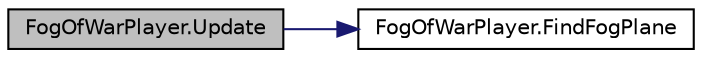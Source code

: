 digraph "FogOfWarPlayer.Update"
{
 // LATEX_PDF_SIZE
  edge [fontname="Helvetica",fontsize="10",labelfontname="Helvetica",labelfontsize="10"];
  node [fontname="Helvetica",fontsize="10",shape=record];
  rankdir="LR";
  Node2 [label="FogOfWarPlayer.Update",height=0.2,width=0.4,color="black", fillcolor="grey75", style="filled", fontcolor="black",tooltip=" "];
  Node2 -> Node3 [color="midnightblue",fontsize="10",style="solid",fontname="Helvetica"];
  Node3 [label="FogOfWarPlayer.FindFogPlane",height=0.2,width=0.4,color="black", fillcolor="white", style="filled",URL="$class_fog_of_war_player.html#a5e1df1fabdd82b384cfebf8b06759f0d",tooltip=" "];
}
